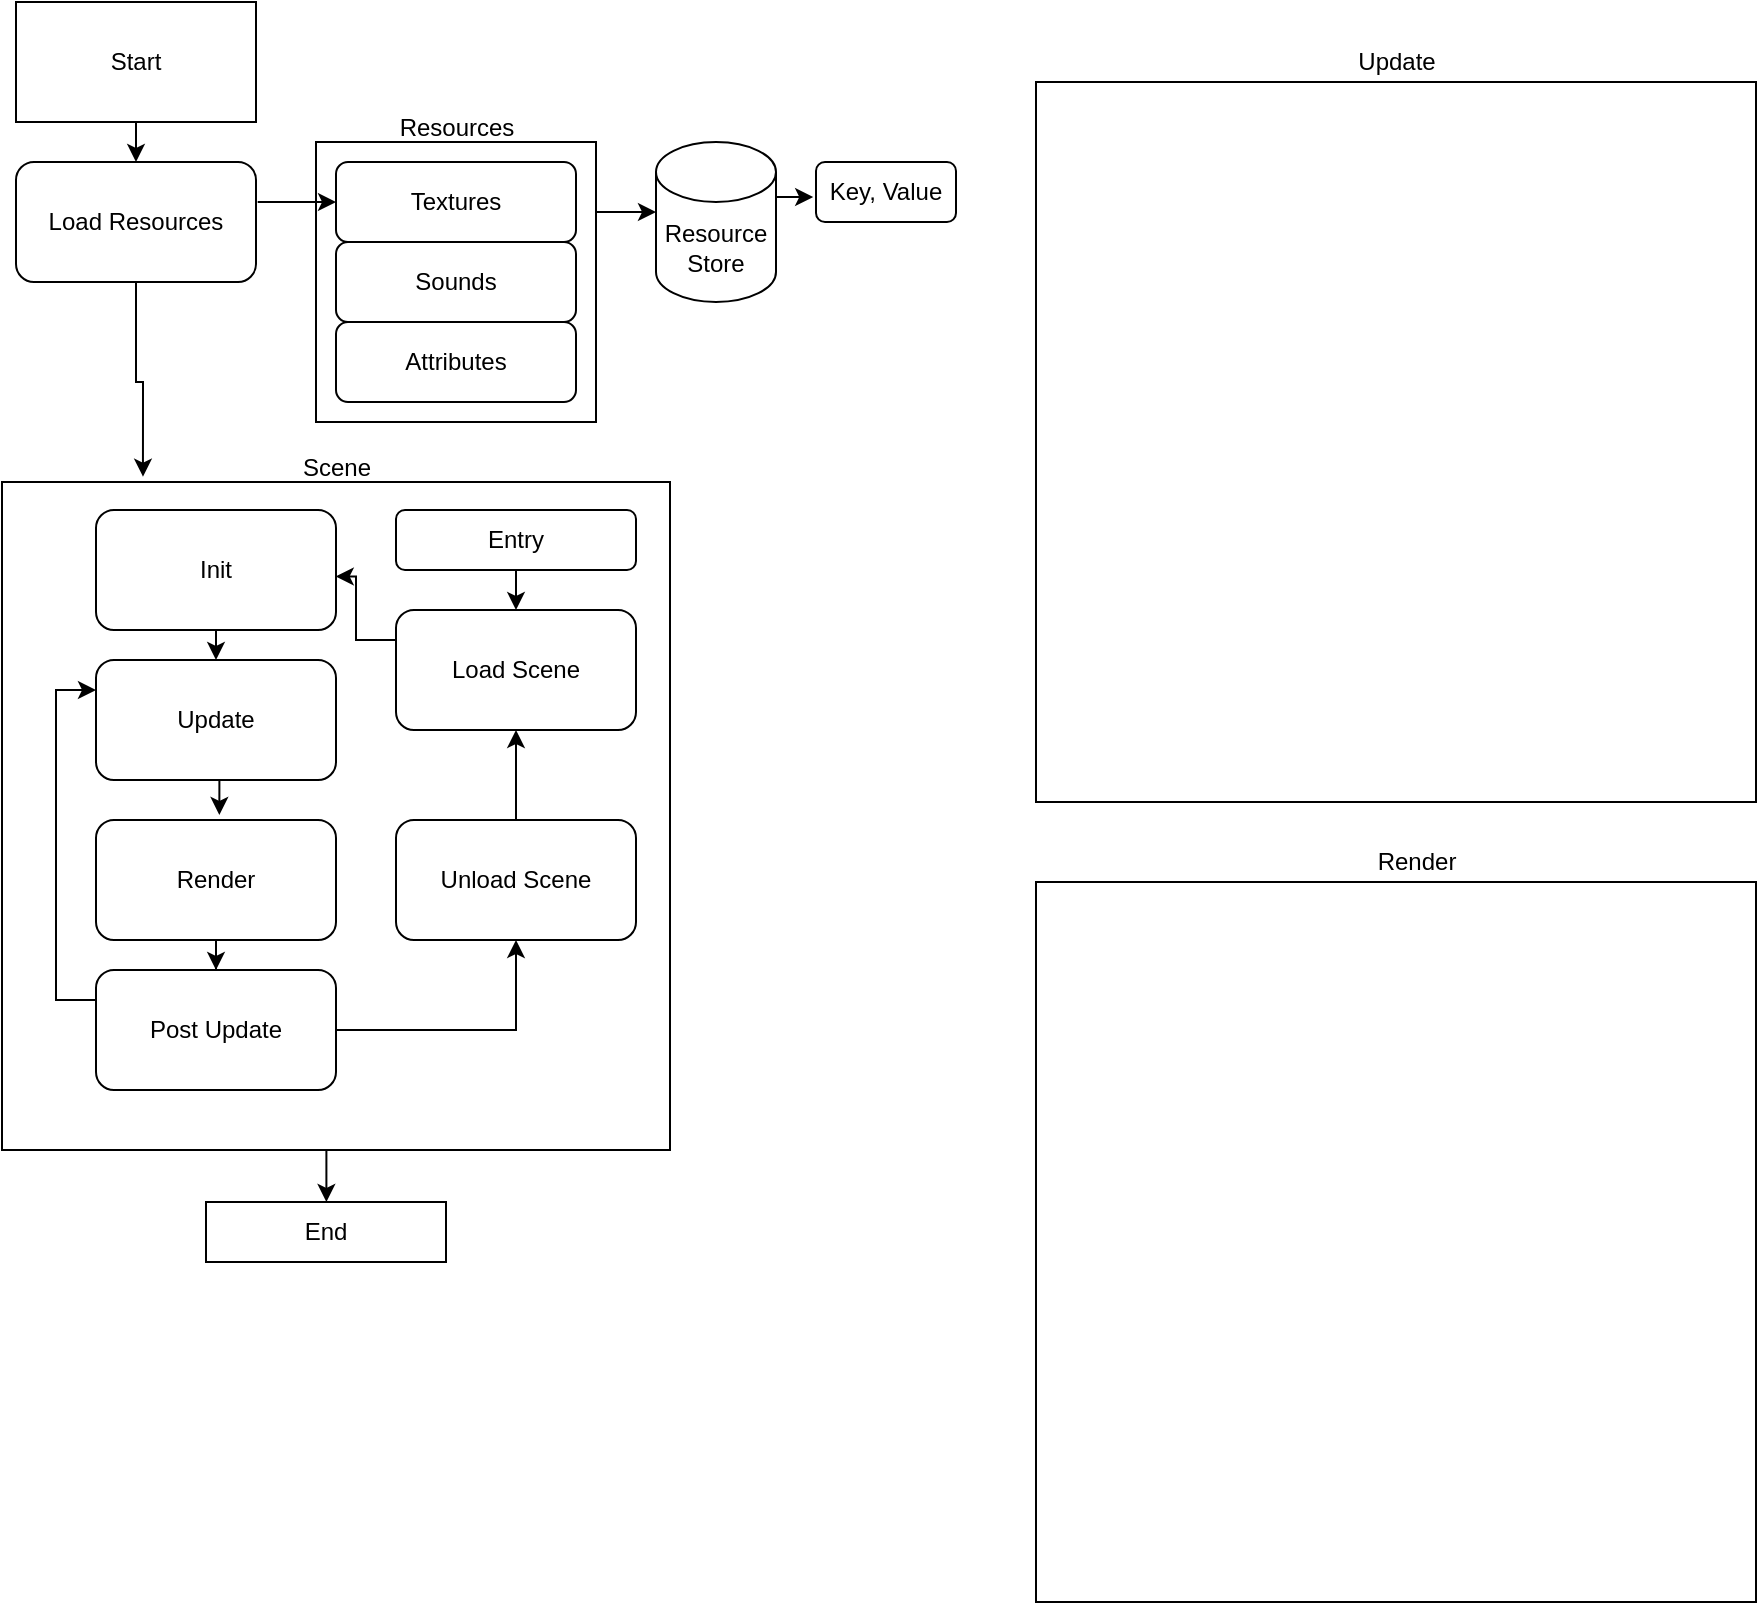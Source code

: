<mxfile version="24.8.3">
  <diagram name="Page-1" id="FFsRxSP5s8lHp5UHn2wR">
    <mxGraphModel dx="1103" dy="595" grid="1" gridSize="10" guides="1" tooltips="1" connect="1" arrows="1" fold="1" page="1" pageScale="1" pageWidth="1000" pageHeight="1000" math="0" shadow="0">
      <root>
        <mxCell id="0" />
        <mxCell id="1" parent="0" />
        <mxCell id="LDKWT7neM-vxZFSVttG4-41" style="edgeStyle=orthogonalEdgeStyle;rounded=0;orthogonalLoop=1;jettySize=auto;html=1;exitX=0.5;exitY=1;exitDx=0;exitDy=0;" edge="1" parent="1" source="LDKWT7neM-vxZFSVttG4-25">
          <mxGeometry relative="1" as="geometry">
            <mxPoint x="205.2" y="640" as="targetPoint" />
          </mxGeometry>
        </mxCell>
        <mxCell id="LDKWT7neM-vxZFSVttG4-25" value="" style="whiteSpace=wrap;html=1;aspect=fixed;" vertex="1" parent="1">
          <mxGeometry x="43" y="280" width="334" height="334" as="geometry" />
        </mxCell>
        <mxCell id="LDKWT7neM-vxZFSVttG4-11" value="" style="whiteSpace=wrap;html=1;aspect=fixed;" vertex="1" parent="1">
          <mxGeometry x="200" y="110" width="140" height="140" as="geometry" />
        </mxCell>
        <mxCell id="LDKWT7neM-vxZFSVttG4-8" style="edgeStyle=orthogonalEdgeStyle;rounded=0;orthogonalLoop=1;jettySize=auto;html=1;exitX=0.5;exitY=1;exitDx=0;exitDy=0;entryX=0.5;entryY=0;entryDx=0;entryDy=0;" edge="1" parent="1" source="LDKWT7neM-vxZFSVttG4-1" target="LDKWT7neM-vxZFSVttG4-2">
          <mxGeometry relative="1" as="geometry" />
        </mxCell>
        <mxCell id="LDKWT7neM-vxZFSVttG4-1" value="&lt;div&gt;Start&lt;/div&gt;" style="rounded=0;whiteSpace=wrap;html=1;" vertex="1" parent="1">
          <mxGeometry x="50" y="40" width="120" height="60" as="geometry" />
        </mxCell>
        <mxCell id="LDKWT7neM-vxZFSVttG4-2" value="Load Resources" style="rounded=1;whiteSpace=wrap;html=1;" vertex="1" parent="1">
          <mxGeometry x="50" y="120" width="120" height="60" as="geometry" />
        </mxCell>
        <mxCell id="LDKWT7neM-vxZFSVttG4-3" value="&lt;div&gt;Textures&lt;/div&gt;" style="rounded=1;whiteSpace=wrap;html=1;" vertex="1" parent="1">
          <mxGeometry x="210" y="120" width="120" height="40" as="geometry" />
        </mxCell>
        <mxCell id="LDKWT7neM-vxZFSVttG4-4" value="&lt;div&gt;Sounds&lt;/div&gt;" style="rounded=1;whiteSpace=wrap;html=1;" vertex="1" parent="1">
          <mxGeometry x="210" y="160" width="120" height="40" as="geometry" />
        </mxCell>
        <mxCell id="LDKWT7neM-vxZFSVttG4-5" value="&lt;div&gt;Attributes&lt;/div&gt;" style="rounded=1;whiteSpace=wrap;html=1;" vertex="1" parent="1">
          <mxGeometry x="210" y="200" width="120" height="40" as="geometry" />
        </mxCell>
        <mxCell id="LDKWT7neM-vxZFSVttG4-6" value="" style="endArrow=classic;html=1;rounded=0;exitX=1.007;exitY=0.333;exitDx=0;exitDy=0;entryX=0;entryY=0.5;entryDx=0;entryDy=0;exitPerimeter=0;" edge="1" parent="1" source="LDKWT7neM-vxZFSVttG4-2" target="LDKWT7neM-vxZFSVttG4-3">
          <mxGeometry width="50" height="50" relative="1" as="geometry">
            <mxPoint x="130" y="380" as="sourcePoint" />
            <mxPoint x="180" y="330" as="targetPoint" />
          </mxGeometry>
        </mxCell>
        <mxCell id="LDKWT7neM-vxZFSVttG4-10" value="&lt;div&gt;Resource Store&lt;/div&gt;" style="shape=cylinder3;whiteSpace=wrap;html=1;boundedLbl=1;backgroundOutline=1;size=15;" vertex="1" parent="1">
          <mxGeometry x="370" y="110" width="60" height="80" as="geometry" />
        </mxCell>
        <mxCell id="LDKWT7neM-vxZFSVttG4-12" style="edgeStyle=orthogonalEdgeStyle;rounded=0;orthogonalLoop=1;jettySize=auto;html=1;exitX=1;exitY=0.25;exitDx=0;exitDy=0;entryX=0;entryY=0.44;entryDx=0;entryDy=0;entryPerimeter=0;" edge="1" parent="1" source="LDKWT7neM-vxZFSVttG4-11" target="LDKWT7neM-vxZFSVttG4-10">
          <mxGeometry relative="1" as="geometry" />
        </mxCell>
        <mxCell id="LDKWT7neM-vxZFSVttG4-13" value="&lt;div&gt;Resources&lt;/div&gt;" style="text;html=1;align=center;verticalAlign=middle;resizable=0;points=[];autosize=1;strokeColor=none;fillColor=none;" vertex="1" parent="1">
          <mxGeometry x="230" y="88" width="80" height="30" as="geometry" />
        </mxCell>
        <mxCell id="LDKWT7neM-vxZFSVttG4-14" value="Key, Value" style="rounded=1;whiteSpace=wrap;html=1;" vertex="1" parent="1">
          <mxGeometry x="450" y="120" width="70" height="30" as="geometry" />
        </mxCell>
        <mxCell id="LDKWT7neM-vxZFSVttG4-18" style="edgeStyle=orthogonalEdgeStyle;rounded=0;orthogonalLoop=1;jettySize=auto;html=1;exitX=1;exitY=0;exitDx=0;exitDy=27.5;exitPerimeter=0;entryX=-0.02;entryY=0.6;entryDx=0;entryDy=0;entryPerimeter=0;" edge="1" parent="1" source="LDKWT7neM-vxZFSVttG4-10" target="LDKWT7neM-vxZFSVttG4-14">
          <mxGeometry relative="1" as="geometry" />
        </mxCell>
        <mxCell id="LDKWT7neM-vxZFSVttG4-20" value="Update" style="rounded=1;whiteSpace=wrap;html=1;" vertex="1" parent="1">
          <mxGeometry x="90" y="369" width="120" height="60" as="geometry" />
        </mxCell>
        <mxCell id="LDKWT7neM-vxZFSVttG4-28" value="" style="edgeStyle=orthogonalEdgeStyle;rounded=0;orthogonalLoop=1;jettySize=auto;html=1;" edge="1" parent="1" source="LDKWT7neM-vxZFSVttG4-21" target="LDKWT7neM-vxZFSVttG4-27">
          <mxGeometry relative="1" as="geometry" />
        </mxCell>
        <mxCell id="LDKWT7neM-vxZFSVttG4-21" value="Render" style="rounded=1;whiteSpace=wrap;html=1;" vertex="1" parent="1">
          <mxGeometry x="90" y="449" width="120" height="60" as="geometry" />
        </mxCell>
        <mxCell id="LDKWT7neM-vxZFSVttG4-23" style="edgeStyle=orthogonalEdgeStyle;rounded=0;orthogonalLoop=1;jettySize=auto;html=1;exitX=0.5;exitY=1;exitDx=0;exitDy=0;entryX=0.514;entryY=-0.042;entryDx=0;entryDy=0;entryPerimeter=0;" edge="1" parent="1" source="LDKWT7neM-vxZFSVttG4-20" target="LDKWT7neM-vxZFSVttG4-21">
          <mxGeometry relative="1" as="geometry" />
        </mxCell>
        <mxCell id="LDKWT7neM-vxZFSVttG4-49" style="edgeStyle=orthogonalEdgeStyle;rounded=0;orthogonalLoop=1;jettySize=auto;html=1;exitX=0.5;exitY=0;exitDx=0;exitDy=0;entryX=0.5;entryY=1;entryDx=0;entryDy=0;" edge="1" parent="1" source="LDKWT7neM-vxZFSVttG4-24" target="LDKWT7neM-vxZFSVttG4-48">
          <mxGeometry relative="1" as="geometry" />
        </mxCell>
        <mxCell id="LDKWT7neM-vxZFSVttG4-24" value="Unload Scene" style="rounded=1;whiteSpace=wrap;html=1;" vertex="1" parent="1">
          <mxGeometry x="240" y="449" width="120" height="60" as="geometry" />
        </mxCell>
        <mxCell id="LDKWT7neM-vxZFSVttG4-35" style="edgeStyle=orthogonalEdgeStyle;rounded=0;orthogonalLoop=1;jettySize=auto;html=1;exitX=1;exitY=0.5;exitDx=0;exitDy=0;" edge="1" parent="1" source="LDKWT7neM-vxZFSVttG4-27" target="LDKWT7neM-vxZFSVttG4-24">
          <mxGeometry relative="1" as="geometry" />
        </mxCell>
        <mxCell id="LDKWT7neM-vxZFSVttG4-56" style="edgeStyle=orthogonalEdgeStyle;rounded=0;orthogonalLoop=1;jettySize=auto;html=1;exitX=0;exitY=0.25;exitDx=0;exitDy=0;entryX=0;entryY=0.25;entryDx=0;entryDy=0;" edge="1" parent="1" source="LDKWT7neM-vxZFSVttG4-27" target="LDKWT7neM-vxZFSVttG4-20">
          <mxGeometry relative="1" as="geometry" />
        </mxCell>
        <mxCell id="LDKWT7neM-vxZFSVttG4-27" value="Post Update" style="rounded=1;whiteSpace=wrap;html=1;" vertex="1" parent="1">
          <mxGeometry x="90" y="524" width="120" height="60" as="geometry" />
        </mxCell>
        <mxCell id="LDKWT7neM-vxZFSVttG4-31" style="edgeStyle=orthogonalEdgeStyle;rounded=0;orthogonalLoop=1;jettySize=auto;html=1;entryX=0.211;entryY=-0.008;entryDx=0;entryDy=0;entryPerimeter=0;" edge="1" parent="1" source="LDKWT7neM-vxZFSVttG4-2" target="LDKWT7neM-vxZFSVttG4-25">
          <mxGeometry relative="1" as="geometry" />
        </mxCell>
        <mxCell id="LDKWT7neM-vxZFSVttG4-32" value="Scene" style="text;html=1;align=center;verticalAlign=middle;resizable=0;points=[];autosize=1;strokeColor=none;fillColor=none;" vertex="1" parent="1">
          <mxGeometry x="180" y="258" width="60" height="30" as="geometry" />
        </mxCell>
        <mxCell id="LDKWT7neM-vxZFSVttG4-34" style="edgeStyle=orthogonalEdgeStyle;rounded=0;orthogonalLoop=1;jettySize=auto;html=1;exitX=0.5;exitY=1;exitDx=0;exitDy=0;entryX=0.5;entryY=0;entryDx=0;entryDy=0;" edge="1" parent="1" source="LDKWT7neM-vxZFSVttG4-33" target="LDKWT7neM-vxZFSVttG4-20">
          <mxGeometry relative="1" as="geometry" />
        </mxCell>
        <mxCell id="LDKWT7neM-vxZFSVttG4-33" value="Init" style="rounded=1;whiteSpace=wrap;html=1;" vertex="1" parent="1">
          <mxGeometry x="90" y="294" width="120" height="60" as="geometry" />
        </mxCell>
        <mxCell id="LDKWT7neM-vxZFSVttG4-43" value="End" style="rounded=0;whiteSpace=wrap;html=1;" vertex="1" parent="1">
          <mxGeometry x="145" y="640" width="120" height="30" as="geometry" />
        </mxCell>
        <mxCell id="LDKWT7neM-vxZFSVttG4-44" value="" style="whiteSpace=wrap;html=1;aspect=fixed;" vertex="1" parent="1">
          <mxGeometry x="560" y="80" width="360" height="360" as="geometry" />
        </mxCell>
        <mxCell id="LDKWT7neM-vxZFSVttG4-45" value="" style="whiteSpace=wrap;html=1;aspect=fixed;" vertex="1" parent="1">
          <mxGeometry x="560" y="480" width="360" height="360" as="geometry" />
        </mxCell>
        <mxCell id="LDKWT7neM-vxZFSVttG4-46" value="Update" style="text;html=1;align=center;verticalAlign=middle;resizable=0;points=[];autosize=1;strokeColor=none;fillColor=none;" vertex="1" parent="1">
          <mxGeometry x="710" y="55" width="60" height="30" as="geometry" />
        </mxCell>
        <mxCell id="LDKWT7neM-vxZFSVttG4-47" value="Render" style="text;html=1;align=center;verticalAlign=middle;resizable=0;points=[];autosize=1;strokeColor=none;fillColor=none;" vertex="1" parent="1">
          <mxGeometry x="720" y="455" width="60" height="30" as="geometry" />
        </mxCell>
        <mxCell id="LDKWT7neM-vxZFSVttG4-48" value="Load Scene" style="rounded=1;whiteSpace=wrap;html=1;" vertex="1" parent="1">
          <mxGeometry x="240" y="344" width="120" height="60" as="geometry" />
        </mxCell>
        <mxCell id="LDKWT7neM-vxZFSVttG4-53" style="edgeStyle=orthogonalEdgeStyle;rounded=0;orthogonalLoop=1;jettySize=auto;html=1;exitX=0.5;exitY=1;exitDx=0;exitDy=0;entryX=0.5;entryY=0;entryDx=0;entryDy=0;" edge="1" parent="1" source="LDKWT7neM-vxZFSVttG4-52" target="LDKWT7neM-vxZFSVttG4-48">
          <mxGeometry relative="1" as="geometry" />
        </mxCell>
        <mxCell id="LDKWT7neM-vxZFSVttG4-52" value="Entry" style="rounded=1;whiteSpace=wrap;html=1;" vertex="1" parent="1">
          <mxGeometry x="240" y="294" width="120" height="30" as="geometry" />
        </mxCell>
        <mxCell id="LDKWT7neM-vxZFSVttG4-54" style="edgeStyle=orthogonalEdgeStyle;rounded=0;orthogonalLoop=1;jettySize=auto;html=1;exitX=0;exitY=0.25;exitDx=0;exitDy=0;entryX=0.999;entryY=0.554;entryDx=0;entryDy=0;entryPerimeter=0;" edge="1" parent="1" source="LDKWT7neM-vxZFSVttG4-48" target="LDKWT7neM-vxZFSVttG4-33">
          <mxGeometry relative="1" as="geometry" />
        </mxCell>
      </root>
    </mxGraphModel>
  </diagram>
</mxfile>
